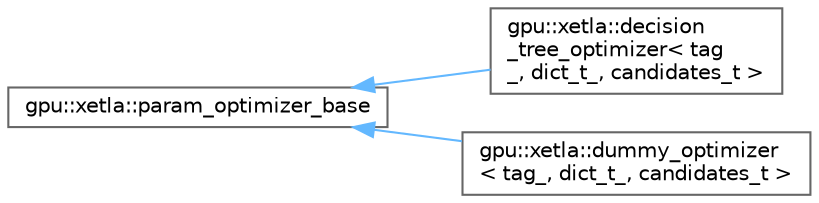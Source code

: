 digraph "Graphical Class Hierarchy"
{
 // LATEX_PDF_SIZE
  bgcolor="transparent";
  edge [fontname=Helvetica,fontsize=10,labelfontname=Helvetica,labelfontsize=10];
  node [fontname=Helvetica,fontsize=10,shape=box,height=0.2,width=0.4];
  rankdir="LR";
  Node0 [id="Node000000",label="gpu::xetla::param_optimizer_base",height=0.2,width=0.4,color="grey40", fillcolor="white", style="filled",URL="$structgpu_1_1xetla_1_1param__optimizer__base.html",tooltip=" "];
  Node0 -> Node1 [id="edge25_Node000000_Node000001",dir="back",color="steelblue1",style="solid",tooltip=" "];
  Node1 [id="Node000001",label="gpu::xetla::decision\l_tree_optimizer\< tag\l_, dict_t_, candidates_t \>",height=0.2,width=0.4,color="grey40", fillcolor="white", style="filled",URL="$structgpu_1_1xetla_1_1decision__tree__optimizer.html",tooltip=" "];
  Node0 -> Node2 [id="edge26_Node000000_Node000002",dir="back",color="steelblue1",style="solid",tooltip=" "];
  Node2 [id="Node000002",label="gpu::xetla::dummy_optimizer\l\< tag_, dict_t_, candidates_t \>",height=0.2,width=0.4,color="grey40", fillcolor="white", style="filled",URL="$structgpu_1_1xetla_1_1dummy__optimizer.html",tooltip=" "];
}
